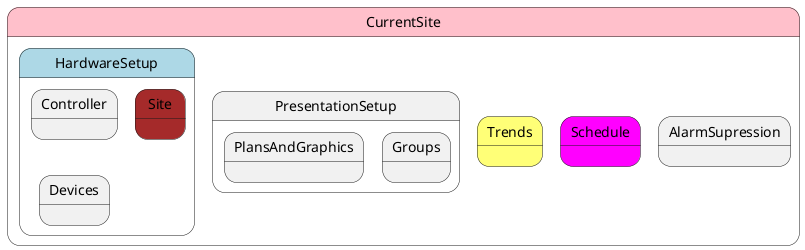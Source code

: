 
'#point -[hidden]->
'#point state group & color
@startuml
state CurrentSite #pink {
    state HardwareSetup #lightblue {
        state Site #brown
        Site -left[hidden]-> Controller
        Controller -down[hidden]-> Devices
}

state PresentationSetup{
    Groups -left[hidden]-> PlansAndGraphics
}

state Trends #FFFF77 {
    ' rectangle "HighchartsReact"
}
state Schedule #magenta
state AlarmSupression
}
@enduml